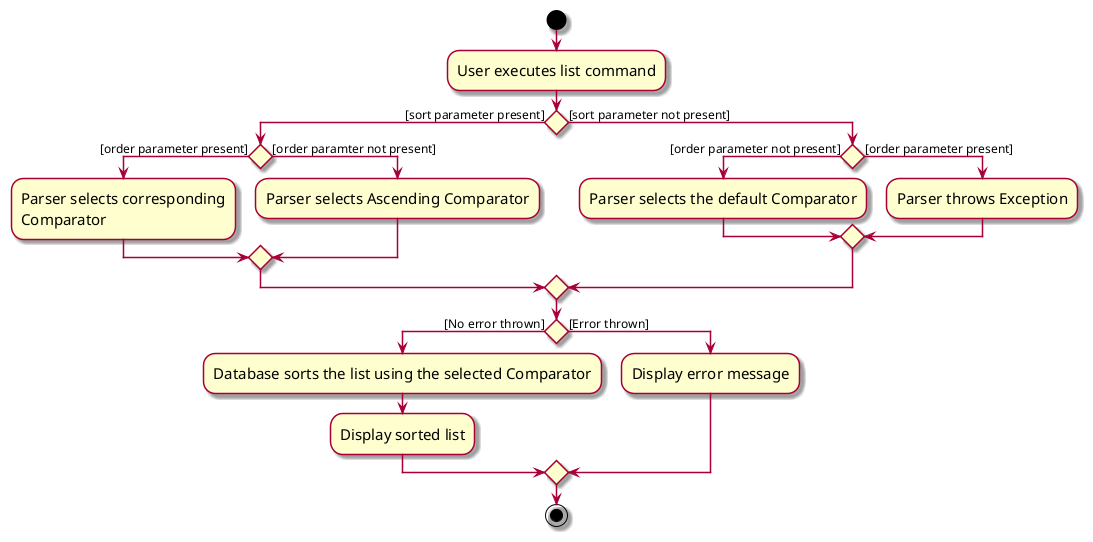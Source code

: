 @startuml
skin rose
skinparam ActivityFontSize 15
skinparam ArrowFontSize 12
start
:User executes list command;

'Since the beta syntax does not support placing the condition outside the
'diamond we place it as the true branch instead.

if () then ([sort parameter present])
    if () then ([order parameter present])
        :Parser selects corresponding
        Comparator;
    else ([order paramter not present])
        :Parser selects Ascending Comparator;
    endif
else ([sort parameter not present])
    if () then ([order parameter not present])
        :Parser selects the default Comparator;
    else ([order parameter present])
        :Parser throws Exception;
    endif
endif

if () then([No error thrown])
    :Database sorts the list using the selected Comparator;
    :Display sorted list;
else ([Error thrown])
    :Display error message;
endif
stop
@enduml
